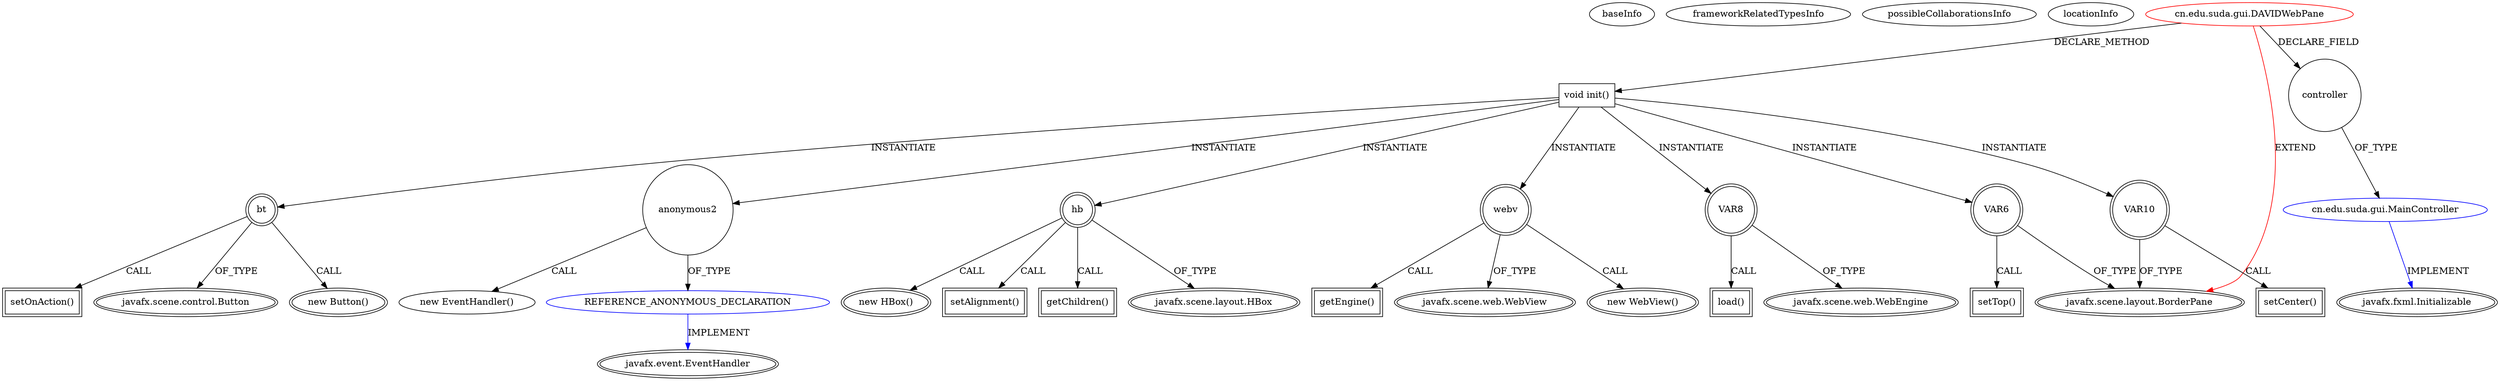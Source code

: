 digraph {
baseInfo[graphId=4830,category="extension_graph",isAnonymous=false,possibleRelation=true]
frameworkRelatedTypesInfo[0="javafx.scene.layout.BorderPane"]
possibleCollaborationsInfo[0="4830~CLIENT_METHOD_DECLARATION-INSTANTIATION-~javafx.scene.layout.BorderPane ~javafx.event.EventHandler ~false~true",1="4830~FIELD_DECLARATION-~javafx.scene.layout.BorderPane ~javafx.fxml.Initializable ~false~false"]
locationInfo[projectName="wwtg99-POMA",filePath="/wwtg99-POMA/POMA-master/src/cn/edu/suda/gui/DAVIDWebPane.java",contextSignature="DAVIDWebPane",graphId="4830"]
0[label="cn.edu.suda.gui.DAVIDWebPane",vertexType="ROOT_CLIENT_CLASS_DECLARATION",isFrameworkType=false,color=red]
1[label="javafx.scene.layout.BorderPane",vertexType="FRAMEWORK_CLASS_TYPE",isFrameworkType=true,peripheries=2]
2[label="controller",vertexType="FIELD_DECLARATION",isFrameworkType=false,shape=circle]
3[label="cn.edu.suda.gui.MainController",vertexType="REFERENCE_CLIENT_CLASS_DECLARATION",isFrameworkType=false,color=blue]
4[label="javafx.fxml.Initializable",vertexType="FRAMEWORK_INTERFACE_TYPE",isFrameworkType=true,peripheries=2]
5[label="void init()",vertexType="CLIENT_METHOD_DECLARATION",isFrameworkType=false,shape=box]
7[label="bt",vertexType="VARIABLE_EXPRESION",isFrameworkType=true,peripheries=2,shape=circle]
8[label="javafx.scene.control.Button",vertexType="FRAMEWORK_CLASS_TYPE",isFrameworkType=true,peripheries=2]
6[label="new Button()",vertexType="CONSTRUCTOR_CALL",isFrameworkType=true,peripheries=2]
10[label="setOnAction()",vertexType="INSIDE_CALL",isFrameworkType=true,peripheries=2,shape=box]
12[label="anonymous2",vertexType="VARIABLE_EXPRESION",isFrameworkType=false,shape=circle]
13[label="REFERENCE_ANONYMOUS_DECLARATION",vertexType="REFERENCE_ANONYMOUS_DECLARATION",isFrameworkType=false,color=blue]
14[label="javafx.event.EventHandler",vertexType="FRAMEWORK_INTERFACE_TYPE",isFrameworkType=true,peripheries=2]
11[label="new EventHandler()",vertexType="CONSTRUCTOR_CALL",isFrameworkType=false]
16[label="hb",vertexType="VARIABLE_EXPRESION",isFrameworkType=true,peripheries=2,shape=circle]
17[label="javafx.scene.layout.HBox",vertexType="FRAMEWORK_CLASS_TYPE",isFrameworkType=true,peripheries=2]
15[label="new HBox()",vertexType="CONSTRUCTOR_CALL",isFrameworkType=true,peripheries=2]
19[label="setAlignment()",vertexType="INSIDE_CALL",isFrameworkType=true,peripheries=2,shape=box]
21[label="getChildren()",vertexType="INSIDE_CALL",isFrameworkType=true,peripheries=2,shape=box]
22[label="VAR6",vertexType="VARIABLE_EXPRESION",isFrameworkType=true,peripheries=2,shape=circle]
23[label="setTop()",vertexType="INSIDE_CALL",isFrameworkType=true,peripheries=2,shape=box]
26[label="webv",vertexType="VARIABLE_EXPRESION",isFrameworkType=true,peripheries=2,shape=circle]
27[label="javafx.scene.web.WebView",vertexType="FRAMEWORK_CLASS_TYPE",isFrameworkType=true,peripheries=2]
25[label="new WebView()",vertexType="CONSTRUCTOR_CALL",isFrameworkType=true,peripheries=2]
28[label="VAR8",vertexType="VARIABLE_EXPRESION",isFrameworkType=true,peripheries=2,shape=circle]
30[label="javafx.scene.web.WebEngine",vertexType="FRAMEWORK_CLASS_TYPE",isFrameworkType=true,peripheries=2]
29[label="load()",vertexType="INSIDE_CALL",isFrameworkType=true,peripheries=2,shape=box]
32[label="getEngine()",vertexType="INSIDE_CALL",isFrameworkType=true,peripheries=2,shape=box]
33[label="VAR10",vertexType="VARIABLE_EXPRESION",isFrameworkType=true,peripheries=2,shape=circle]
34[label="setCenter()",vertexType="INSIDE_CALL",isFrameworkType=true,peripheries=2,shape=box]
0->1[label="EXTEND",color=red]
0->2[label="DECLARE_FIELD"]
3->4[label="IMPLEMENT",color=blue]
2->3[label="OF_TYPE"]
0->5[label="DECLARE_METHOD"]
5->7[label="INSTANTIATE"]
7->8[label="OF_TYPE"]
7->6[label="CALL"]
7->10[label="CALL"]
5->12[label="INSTANTIATE"]
13->14[label="IMPLEMENT",color=blue]
12->13[label="OF_TYPE"]
12->11[label="CALL"]
5->16[label="INSTANTIATE"]
16->17[label="OF_TYPE"]
16->15[label="CALL"]
16->19[label="CALL"]
16->21[label="CALL"]
5->22[label="INSTANTIATE"]
22->1[label="OF_TYPE"]
22->23[label="CALL"]
5->26[label="INSTANTIATE"]
26->27[label="OF_TYPE"]
26->25[label="CALL"]
5->28[label="INSTANTIATE"]
28->30[label="OF_TYPE"]
28->29[label="CALL"]
26->32[label="CALL"]
5->33[label="INSTANTIATE"]
33->1[label="OF_TYPE"]
33->34[label="CALL"]
}
